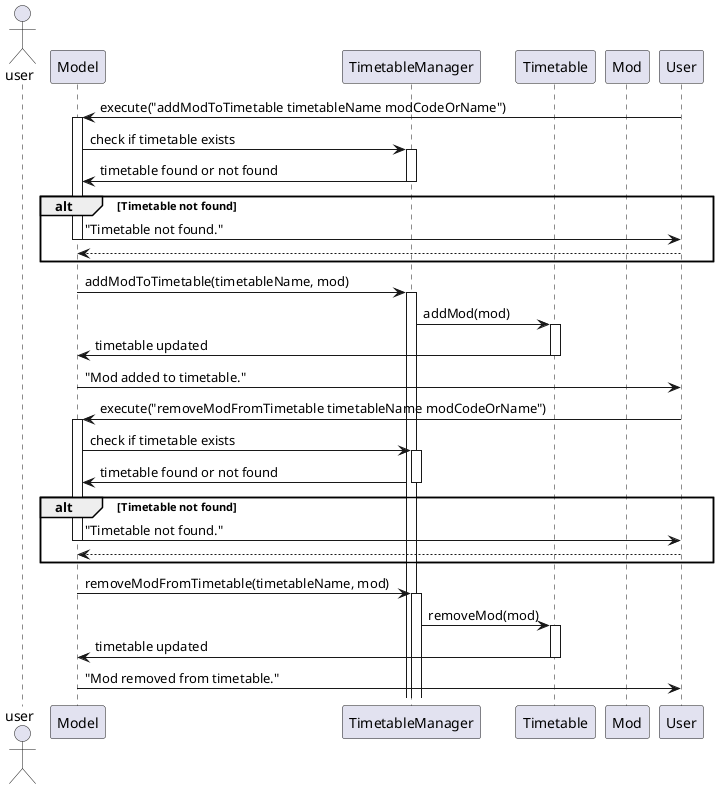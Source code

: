 @startuml
actor user
participant "Model" as M
participant "TimetableManager" as TM
participant "Timetable" as T
participant "Mod" as Mo


User -> M: execute("addModToTimetable timetableName modCodeOrName")
activate M
M -> TM: check if timetable exists
activate TM
TM -> M: timetable found or not found
deactivate TM
alt Timetable not found
    M -> User: "Timetable not found."
    deactivate M
    return
end

M -> TM: addModToTimetable(timetableName, mod)
activate TM
TM -> T: addMod(mod)
activate T
T -> M: timetable updated
deactivate T
M -> User: "Mod added to timetable."
deactivate M

User -> M: execute("removeModFromTimetable timetableName modCodeOrName")
activate M
M -> TM: check if timetable exists
activate TM
TM -> M: timetable found or not found
deactivate TM
alt Timetable not found
    M -> User: "Timetable not found."
    deactivate M
    return
end

M -> TM: removeModFromTimetable(timetableName, mod)
activate TM
TM -> T: removeMod(mod)
activate T
T -> M: timetable updated
deactivate T
M -> User: "Mod removed from timetable."
deactivate M

@enduml

